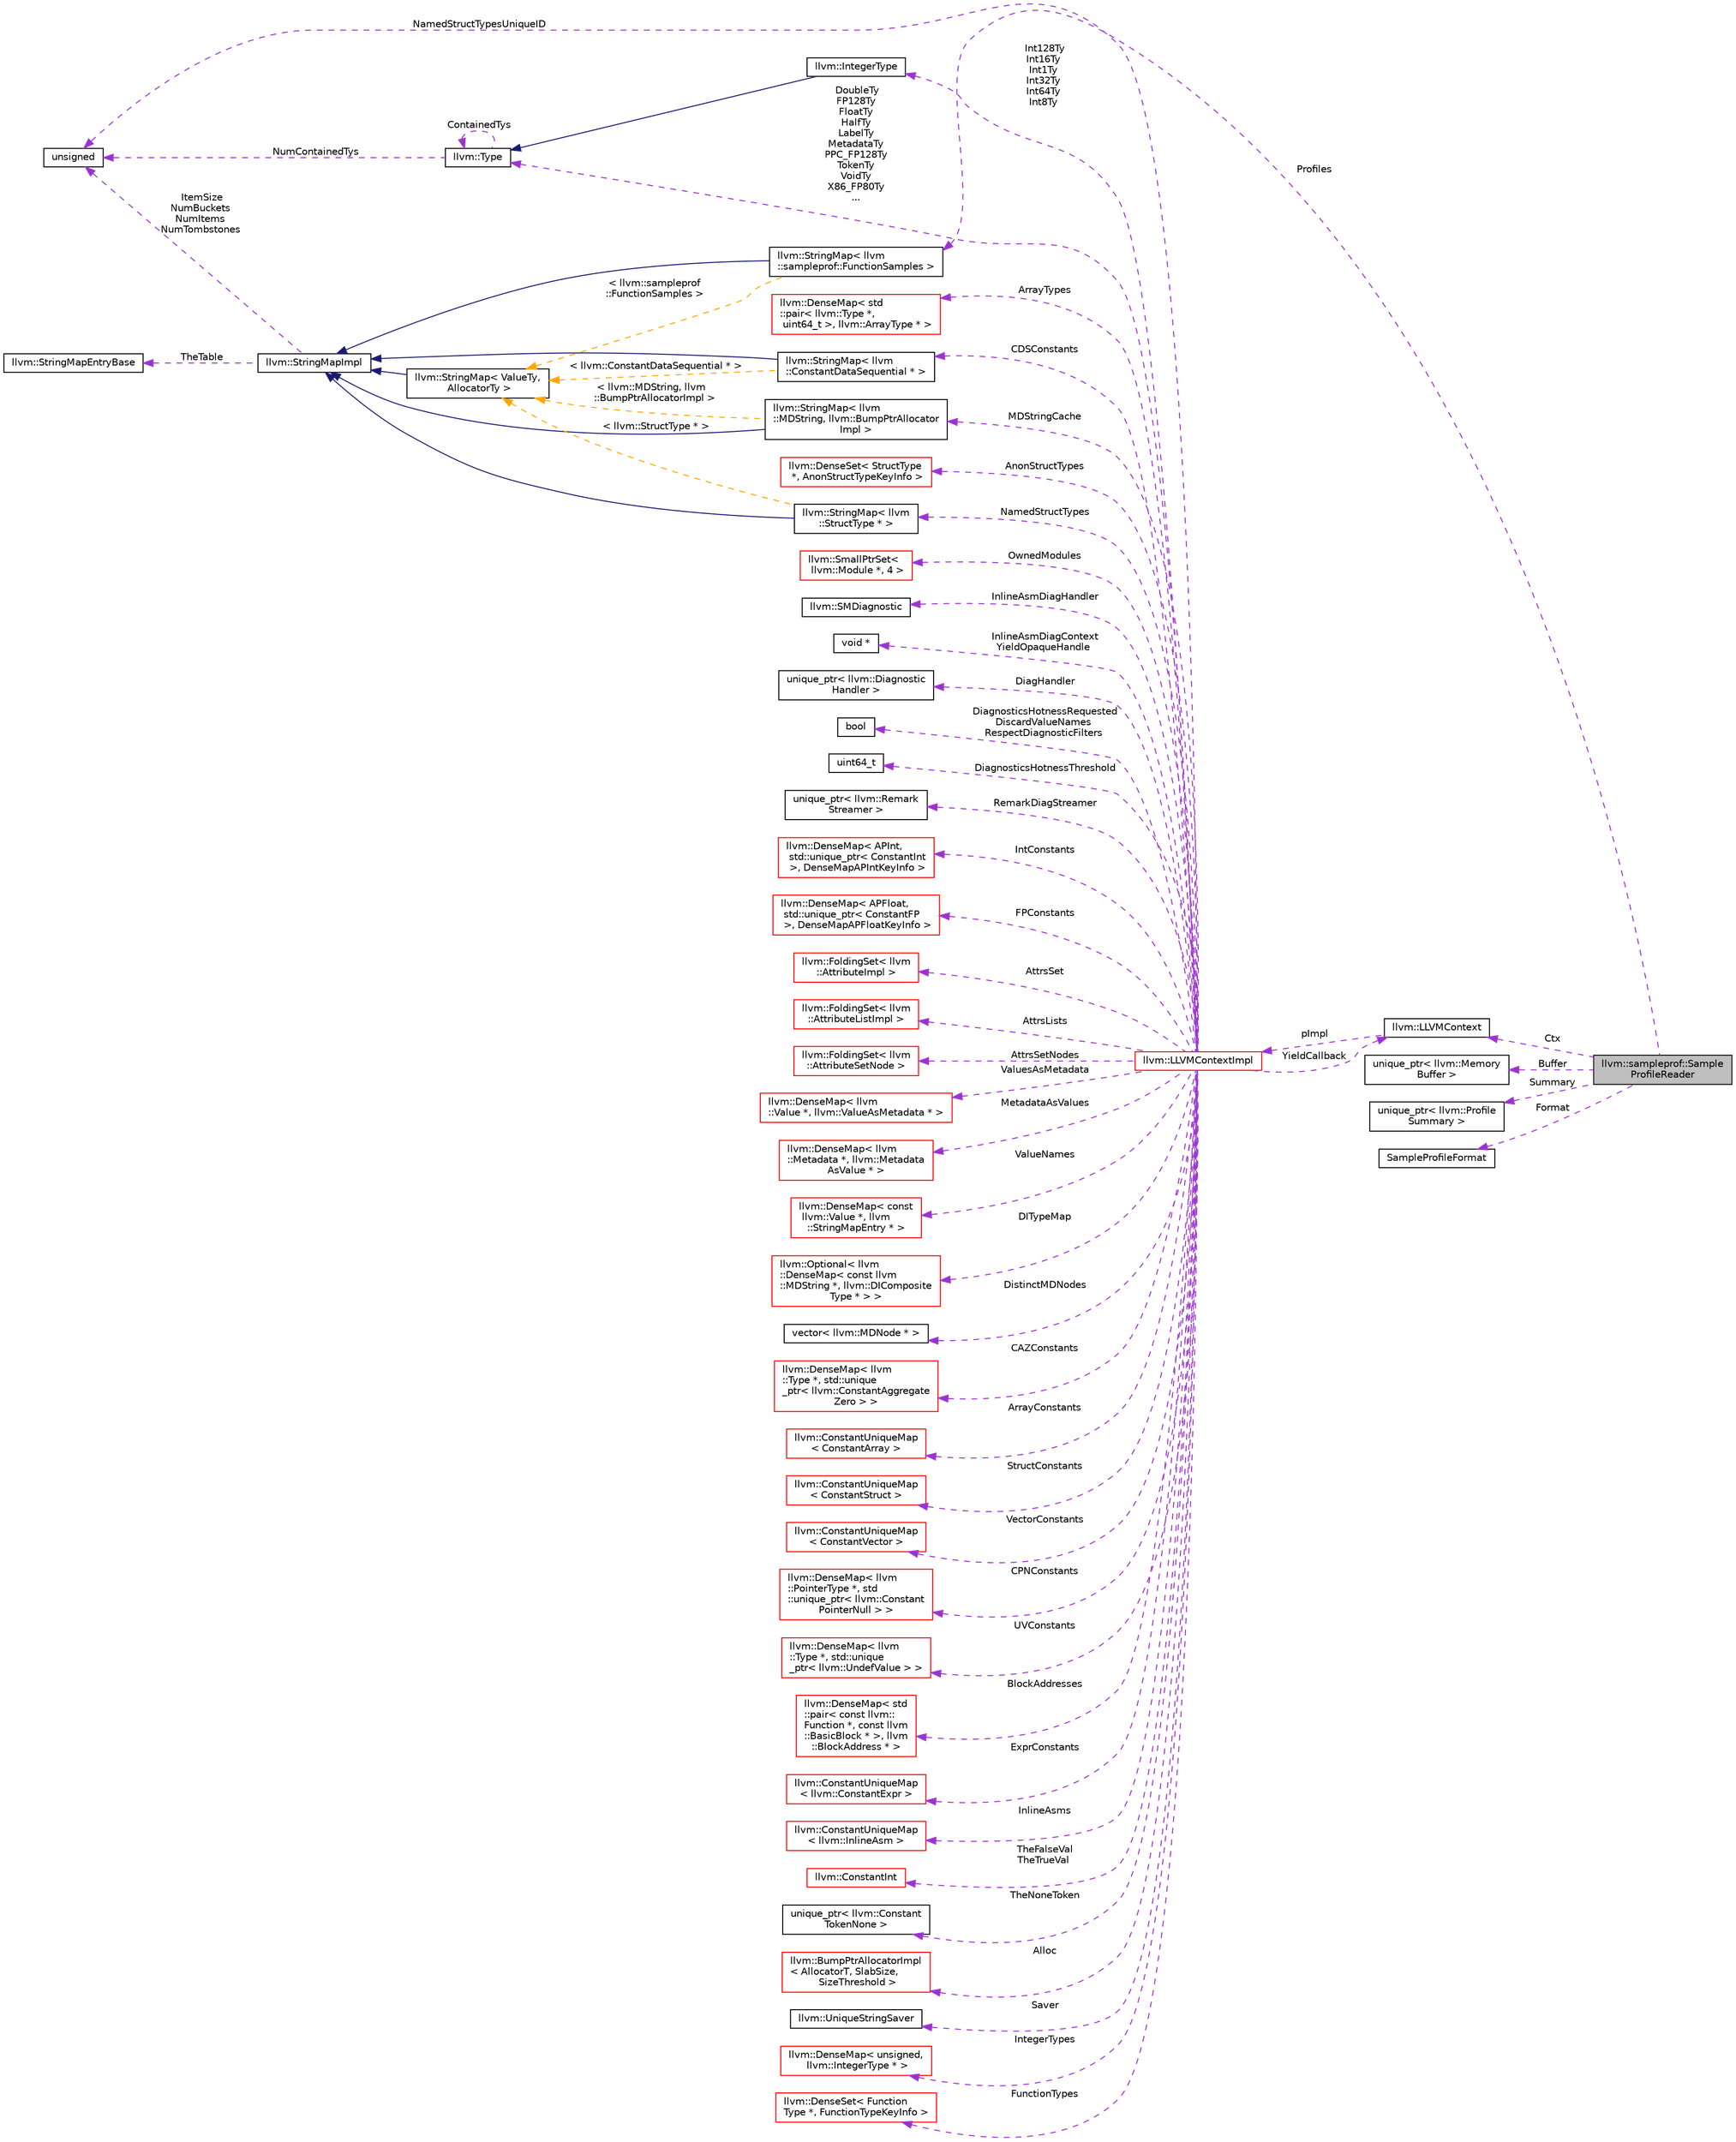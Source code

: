 digraph "llvm::sampleprof::SampleProfileReader"
{
 // LATEX_PDF_SIZE
  bgcolor="transparent";
  edge [fontname="Helvetica",fontsize="10",labelfontname="Helvetica",labelfontsize="10"];
  node [fontname="Helvetica",fontsize="10",shape="box"];
  rankdir="LR";
  Node1 [label="llvm::sampleprof::Sample\lProfileReader",height=0.2,width=0.4,color="black", fillcolor="grey75", style="filled", fontcolor="black",tooltip="Sample-based profile reader."];
  Node2 -> Node1 [dir="back",color="darkorchid3",fontsize="10",style="dashed",label=" Profiles" ,fontname="Helvetica"];
  Node2 [label="llvm::StringMap\< llvm\l::sampleprof::FunctionSamples \>",height=0.2,width=0.4,color="black",URL="$classllvm_1_1StringMap.html",tooltip=" "];
  Node3 -> Node2 [dir="back",color="midnightblue",fontsize="10",style="solid",fontname="Helvetica"];
  Node3 [label="llvm::StringMapImpl",height=0.2,width=0.4,color="black",URL="$classllvm_1_1StringMapImpl.html",tooltip="StringMapImpl - This is the base class of StringMap that is shared among all of its instantiations."];
  Node4 -> Node3 [dir="back",color="darkorchid3",fontsize="10",style="dashed",label=" TheTable" ,fontname="Helvetica"];
  Node4 [label="llvm::StringMapEntryBase",height=0.2,width=0.4,color="black",URL="$classllvm_1_1StringMapEntryBase.html",tooltip="StringMapEntryBase - Shared base class of StringMapEntry instances."];
  Node5 -> Node3 [dir="back",color="darkorchid3",fontsize="10",style="dashed",label=" ItemSize\nNumBuckets\nNumItems\nNumTombstones" ,fontname="Helvetica"];
  Node5 [label="unsigned",height=0.2,width=0.4,color="black",URL="$classunsigned.html",tooltip=" "];
  Node6 -> Node2 [dir="back",color="orange",fontsize="10",style="dashed",label=" \< llvm::sampleprof\l::FunctionSamples \>" ,fontname="Helvetica"];
  Node6 [label="llvm::StringMap\< ValueTy,\l AllocatorTy \>",height=0.2,width=0.4,color="black",URL="$classllvm_1_1StringMap.html",tooltip="StringMap - This is an unconventional map that is specialized for handling keys that are \"strings\",..."];
  Node3 -> Node6 [dir="back",color="midnightblue",fontsize="10",style="solid",fontname="Helvetica"];
  Node7 -> Node1 [dir="back",color="darkorchid3",fontsize="10",style="dashed",label=" Ctx" ,fontname="Helvetica"];
  Node7 [label="llvm::LLVMContext",height=0.2,width=0.4,color="black",URL="$classllvm_1_1LLVMContext.html",tooltip="This is an important class for using LLVM in a threaded context."];
  Node8 -> Node7 [dir="back",color="darkorchid3",fontsize="10",style="dashed",label=" pImpl" ,fontname="Helvetica"];
  Node8 [label="llvm::LLVMContextImpl",height=0.2,width=0.4,color="red",URL="$classllvm_1_1LLVMContextImpl.html",tooltip=" "];
  Node9 -> Node8 [dir="back",color="darkorchid3",fontsize="10",style="dashed",label=" OwnedModules" ,fontname="Helvetica"];
  Node9 [label="llvm::SmallPtrSet\<\l llvm::Module *, 4 \>",height=0.2,width=0.4,color="red",URL="$classllvm_1_1SmallPtrSet.html",tooltip=" "];
  Node16 -> Node8 [dir="back",color="darkorchid3",fontsize="10",style="dashed",label=" InlineAsmDiagHandler" ,fontname="Helvetica"];
  Node16 [label="llvm::SMDiagnostic",height=0.2,width=0.4,color="black",URL="$classllvm_1_1SMDiagnostic.html",tooltip="Instances of this class encapsulate one diagnostic report, allowing printing to a raw_ostream as a ca..."];
  Node17 -> Node8 [dir="back",color="darkorchid3",fontsize="10",style="dashed",label=" InlineAsmDiagContext\nYieldOpaqueHandle" ,fontname="Helvetica"];
  Node17 [label="void *",height=0.2,width=0.4,color="black",tooltip=" "];
  Node18 -> Node8 [dir="back",color="darkorchid3",fontsize="10",style="dashed",label=" DiagHandler" ,fontname="Helvetica"];
  Node18 [label="unique_ptr\< llvm::Diagnostic\lHandler \>",height=0.2,width=0.4,color="black",tooltip=" "];
  Node19 -> Node8 [dir="back",color="darkorchid3",fontsize="10",style="dashed",label=" DiagnosticsHotnessRequested\nDiscardValueNames\nRespectDiagnosticFilters" ,fontname="Helvetica"];
  Node19 [label="bool",height=0.2,width=0.4,color="black",URL="$classbool.html",tooltip=" "];
  Node20 -> Node8 [dir="back",color="darkorchid3",fontsize="10",style="dashed",label=" DiagnosticsHotnessThreshold" ,fontname="Helvetica"];
  Node20 [label="uint64_t",height=0.2,width=0.4,color="black",tooltip=" "];
  Node21 -> Node8 [dir="back",color="darkorchid3",fontsize="10",style="dashed",label=" RemarkDiagStreamer" ,fontname="Helvetica"];
  Node21 [label="unique_ptr\< llvm::Remark\lStreamer \>",height=0.2,width=0.4,color="black",tooltip=" "];
  Node7 -> Node8 [dir="back",color="darkorchid3",fontsize="10",style="dashed",label=" YieldCallback" ,fontname="Helvetica"];
  Node22 -> Node8 [dir="back",color="darkorchid3",fontsize="10",style="dashed",label=" IntConstants" ,fontname="Helvetica"];
  Node22 [label="llvm::DenseMap\< APInt,\l std::unique_ptr\< ConstantInt\l \>, DenseMapAPIntKeyInfo \>",height=0.2,width=0.4,color="red",URL="$classllvm_1_1DenseMap.html",tooltip=" "];
  Node26 -> Node8 [dir="back",color="darkorchid3",fontsize="10",style="dashed",label=" FPConstants" ,fontname="Helvetica"];
  Node26 [label="llvm::DenseMap\< APFloat,\l std::unique_ptr\< ConstantFP\l \>, DenseMapAPFloatKeyInfo \>",height=0.2,width=0.4,color="red",URL="$classllvm_1_1DenseMap.html",tooltip=" "];
  Node28 -> Node8 [dir="back",color="darkorchid3",fontsize="10",style="dashed",label=" AttrsSet" ,fontname="Helvetica"];
  Node28 [label="llvm::FoldingSet\< llvm\l::AttributeImpl \>",height=0.2,width=0.4,color="red",URL="$classllvm_1_1FoldingSet.html",tooltip=" "];
  Node34 -> Node8 [dir="back",color="darkorchid3",fontsize="10",style="dashed",label=" AttrsLists" ,fontname="Helvetica"];
  Node34 [label="llvm::FoldingSet\< llvm\l::AttributeListImpl \>",height=0.2,width=0.4,color="red",URL="$classllvm_1_1FoldingSet.html",tooltip=" "];
  Node36 -> Node8 [dir="back",color="darkorchid3",fontsize="10",style="dashed",label=" AttrsSetNodes" ,fontname="Helvetica"];
  Node36 [label="llvm::FoldingSet\< llvm\l::AttributeSetNode \>",height=0.2,width=0.4,color="red",URL="$classllvm_1_1FoldingSet.html",tooltip=" "];
  Node38 -> Node8 [dir="back",color="darkorchid3",fontsize="10",style="dashed",label=" MDStringCache" ,fontname="Helvetica"];
  Node38 [label="llvm::StringMap\< llvm\l::MDString, llvm::BumpPtrAllocator\lImpl \>",height=0.2,width=0.4,color="black",URL="$classllvm_1_1StringMap.html",tooltip=" "];
  Node3 -> Node38 [dir="back",color="midnightblue",fontsize="10",style="solid",fontname="Helvetica"];
  Node6 -> Node38 [dir="back",color="orange",fontsize="10",style="dashed",label=" \< llvm::MDString, llvm\l::BumpPtrAllocatorImpl \>" ,fontname="Helvetica"];
  Node39 -> Node8 [dir="back",color="darkorchid3",fontsize="10",style="dashed",label=" ValuesAsMetadata" ,fontname="Helvetica"];
  Node39 [label="llvm::DenseMap\< llvm\l::Value *, llvm::ValueAsMetadata * \>",height=0.2,width=0.4,color="red",URL="$classllvm_1_1DenseMap.html",tooltip=" "];
  Node41 -> Node8 [dir="back",color="darkorchid3",fontsize="10",style="dashed",label=" MetadataAsValues" ,fontname="Helvetica"];
  Node41 [label="llvm::DenseMap\< llvm\l::Metadata *, llvm::Metadata\lAsValue * \>",height=0.2,width=0.4,color="red",URL="$classllvm_1_1DenseMap.html",tooltip=" "];
  Node43 -> Node8 [dir="back",color="darkorchid3",fontsize="10",style="dashed",label=" ValueNames" ,fontname="Helvetica"];
  Node43 [label="llvm::DenseMap\< const\l llvm::Value *, llvm\l::StringMapEntry * \>",height=0.2,width=0.4,color="red",URL="$classllvm_1_1DenseMap.html",tooltip=" "];
  Node45 -> Node8 [dir="back",color="darkorchid3",fontsize="10",style="dashed",label=" DITypeMap" ,fontname="Helvetica"];
  Node45 [label="llvm::Optional\< llvm\l::DenseMap\< const llvm\l::MDString *, llvm::DIComposite\lType * \> \>",height=0.2,width=0.4,color="red",URL="$classllvm_1_1Optional.html",tooltip=" "];
  Node47 -> Node8 [dir="back",color="darkorchid3",fontsize="10",style="dashed",label=" DistinctMDNodes" ,fontname="Helvetica"];
  Node47 [label="vector\< llvm::MDNode * \>",height=0.2,width=0.4,color="black",tooltip=" "];
  Node48 -> Node8 [dir="back",color="darkorchid3",fontsize="10",style="dashed",label=" CAZConstants" ,fontname="Helvetica"];
  Node48 [label="llvm::DenseMap\< llvm\l::Type *, std::unique\l_ptr\< llvm::ConstantAggregate\lZero \> \>",height=0.2,width=0.4,color="red",URL="$classllvm_1_1DenseMap.html",tooltip=" "];
  Node50 -> Node8 [dir="back",color="darkorchid3",fontsize="10",style="dashed",label=" ArrayConstants" ,fontname="Helvetica"];
  Node50 [label="llvm::ConstantUniqueMap\l\< ConstantArray \>",height=0.2,width=0.4,color="red",URL="$classllvm_1_1ConstantUniqueMap.html",tooltip=" "];
  Node52 -> Node8 [dir="back",color="darkorchid3",fontsize="10",style="dashed",label=" StructConstants" ,fontname="Helvetica"];
  Node52 [label="llvm::ConstantUniqueMap\l\< ConstantStruct \>",height=0.2,width=0.4,color="red",URL="$classllvm_1_1ConstantUniqueMap.html",tooltip=" "];
  Node53 -> Node8 [dir="back",color="darkorchid3",fontsize="10",style="dashed",label=" VectorConstants" ,fontname="Helvetica"];
  Node53 [label="llvm::ConstantUniqueMap\l\< ConstantVector \>",height=0.2,width=0.4,color="red",URL="$classllvm_1_1ConstantUniqueMap.html",tooltip=" "];
  Node54 -> Node8 [dir="back",color="darkorchid3",fontsize="10",style="dashed",label=" CPNConstants" ,fontname="Helvetica"];
  Node54 [label="llvm::DenseMap\< llvm\l::PointerType *, std\l::unique_ptr\< llvm::Constant\lPointerNull \> \>",height=0.2,width=0.4,color="red",URL="$classllvm_1_1DenseMap.html",tooltip=" "];
  Node56 -> Node8 [dir="back",color="darkorchid3",fontsize="10",style="dashed",label=" UVConstants" ,fontname="Helvetica"];
  Node56 [label="llvm::DenseMap\< llvm\l::Type *, std::unique\l_ptr\< llvm::UndefValue \> \>",height=0.2,width=0.4,color="red",URL="$classllvm_1_1DenseMap.html",tooltip=" "];
  Node58 -> Node8 [dir="back",color="darkorchid3",fontsize="10",style="dashed",label=" CDSConstants" ,fontname="Helvetica"];
  Node58 [label="llvm::StringMap\< llvm\l::ConstantDataSequential * \>",height=0.2,width=0.4,color="black",URL="$classllvm_1_1StringMap.html",tooltip=" "];
  Node3 -> Node58 [dir="back",color="midnightblue",fontsize="10",style="solid",fontname="Helvetica"];
  Node6 -> Node58 [dir="back",color="orange",fontsize="10",style="dashed",label=" \< llvm::ConstantDataSequential * \>" ,fontname="Helvetica"];
  Node59 -> Node8 [dir="back",color="darkorchid3",fontsize="10",style="dashed",label=" BlockAddresses" ,fontname="Helvetica"];
  Node59 [label="llvm::DenseMap\< std\l::pair\< const llvm::\lFunction *, const llvm\l::BasicBlock * \>, llvm\l::BlockAddress * \>",height=0.2,width=0.4,color="red",URL="$classllvm_1_1DenseMap.html",tooltip=" "];
  Node61 -> Node8 [dir="back",color="darkorchid3",fontsize="10",style="dashed",label=" ExprConstants" ,fontname="Helvetica"];
  Node61 [label="llvm::ConstantUniqueMap\l\< llvm::ConstantExpr \>",height=0.2,width=0.4,color="red",URL="$classllvm_1_1ConstantUniqueMap.html",tooltip=" "];
  Node62 -> Node8 [dir="back",color="darkorchid3",fontsize="10",style="dashed",label=" InlineAsms" ,fontname="Helvetica"];
  Node62 [label="llvm::ConstantUniqueMap\l\< llvm::InlineAsm \>",height=0.2,width=0.4,color="red",URL="$classllvm_1_1ConstantUniqueMap.html",tooltip=" "];
  Node63 -> Node8 [dir="back",color="darkorchid3",fontsize="10",style="dashed",label=" TheFalseVal\nTheTrueVal" ,fontname="Helvetica"];
  Node63 [label="llvm::ConstantInt",height=0.2,width=0.4,color="red",URL="$classllvm_1_1ConstantInt.html",tooltip="This is the shared class of boolean and integer constants."];
  Node68 -> Node8 [dir="back",color="darkorchid3",fontsize="10",style="dashed",label=" TheNoneToken" ,fontname="Helvetica"];
  Node68 [label="unique_ptr\< llvm::Constant\lTokenNone \>",height=0.2,width=0.4,color="black",tooltip=" "];
  Node69 -> Node8 [dir="back",color="darkorchid3",fontsize="10",style="dashed",label=" DoubleTy\nFP128Ty\nFloatTy\nHalfTy\nLabelTy\nMetadataTy\nPPC_FP128Ty\nTokenTy\nVoidTy\nX86_FP80Ty\n..." ,fontname="Helvetica"];
  Node69 [label="llvm::Type",height=0.2,width=0.4,color="black",URL="$classllvm_1_1Type.html",tooltip="The instances of the Type class are immutable: once they are created, they are never changed."];
  Node5 -> Node69 [dir="back",color="darkorchid3",fontsize="10",style="dashed",label=" NumContainedTys" ,fontname="Helvetica"];
  Node69 -> Node69 [dir="back",color="darkorchid3",fontsize="10",style="dashed",label=" ContainedTys" ,fontname="Helvetica"];
  Node70 -> Node8 [dir="back",color="darkorchid3",fontsize="10",style="dashed",label=" Int128Ty\nInt16Ty\nInt1Ty\nInt32Ty\nInt64Ty\nInt8Ty" ,fontname="Helvetica"];
  Node70 [label="llvm::IntegerType",height=0.2,width=0.4,color="black",URL="$classllvm_1_1IntegerType.html",tooltip="Class to represent integer types."];
  Node69 -> Node70 [dir="back",color="midnightblue",fontsize="10",style="solid",fontname="Helvetica"];
  Node71 -> Node8 [dir="back",color="darkorchid3",fontsize="10",style="dashed",label=" Alloc" ,fontname="Helvetica"];
  Node71 [label="llvm::BumpPtrAllocatorImpl\l\< AllocatorT, SlabSize,\l SizeThreshold \>",height=0.2,width=0.4,color="red",URL="$classllvm_1_1BumpPtrAllocatorImpl.html",tooltip="Allocate memory in an ever growing pool, as if by bump-pointer."];
  Node73 -> Node8 [dir="back",color="darkorchid3",fontsize="10",style="dashed",label=" Saver" ,fontname="Helvetica"];
  Node73 [label="llvm::UniqueStringSaver",height=0.2,width=0.4,color="black",URL="$classllvm_1_1UniqueStringSaver.html",tooltip="Saves strings in the provided stable storage and returns a StringRef with a stable character pointer."];
  Node74 -> Node8 [dir="back",color="darkorchid3",fontsize="10",style="dashed",label=" IntegerTypes" ,fontname="Helvetica"];
  Node74 [label="llvm::DenseMap\< unsigned,\l llvm::IntegerType * \>",height=0.2,width=0.4,color="red",URL="$classllvm_1_1DenseMap.html",tooltip=" "];
  Node76 -> Node8 [dir="back",color="darkorchid3",fontsize="10",style="dashed",label=" FunctionTypes" ,fontname="Helvetica"];
  Node76 [label="llvm::DenseSet\< Function\lType *, FunctionTypeKeyInfo \>",height=0.2,width=0.4,color="red",URL="$classllvm_1_1DenseSet.html",tooltip=" "];
  Node80 -> Node8 [dir="back",color="darkorchid3",fontsize="10",style="dashed",label=" AnonStructTypes" ,fontname="Helvetica"];
  Node80 [label="llvm::DenseSet\< StructType\l *, AnonStructTypeKeyInfo \>",height=0.2,width=0.4,color="red",URL="$classllvm_1_1DenseSet.html",tooltip=" "];
  Node82 -> Node8 [dir="back",color="darkorchid3",fontsize="10",style="dashed",label=" NamedStructTypes" ,fontname="Helvetica"];
  Node82 [label="llvm::StringMap\< llvm\l::StructType * \>",height=0.2,width=0.4,color="black",URL="$classllvm_1_1StringMap.html",tooltip=" "];
  Node3 -> Node82 [dir="back",color="midnightblue",fontsize="10",style="solid",fontname="Helvetica"];
  Node6 -> Node82 [dir="back",color="orange",fontsize="10",style="dashed",label=" \< llvm::StructType * \>" ,fontname="Helvetica"];
  Node5 -> Node8 [dir="back",color="darkorchid3",fontsize="10",style="dashed",label=" NamedStructTypesUniqueID" ,fontname="Helvetica"];
  Node83 -> Node8 [dir="back",color="darkorchid3",fontsize="10",style="dashed",label=" ArrayTypes" ,fontname="Helvetica"];
  Node83 [label="llvm::DenseMap\< std\l::pair\< llvm::Type *,\l uint64_t \>, llvm::ArrayType * \>",height=0.2,width=0.4,color="red",URL="$classllvm_1_1DenseMap.html",tooltip=" "];
  Node109 -> Node1 [dir="back",color="darkorchid3",fontsize="10",style="dashed",label=" Buffer" ,fontname="Helvetica"];
  Node109 [label="unique_ptr\< llvm::Memory\lBuffer \>",height=0.2,width=0.4,color="black",tooltip=" "];
  Node110 -> Node1 [dir="back",color="darkorchid3",fontsize="10",style="dashed",label=" Summary" ,fontname="Helvetica"];
  Node110 [label="unique_ptr\< llvm::Profile\lSummary \>",height=0.2,width=0.4,color="black",tooltip=" "];
  Node111 -> Node1 [dir="back",color="darkorchid3",fontsize="10",style="dashed",label=" Format" ,fontname="Helvetica"];
  Node111 [label="SampleProfileFormat",height=0.2,width=0.4,color="black",tooltip=" "];
}
